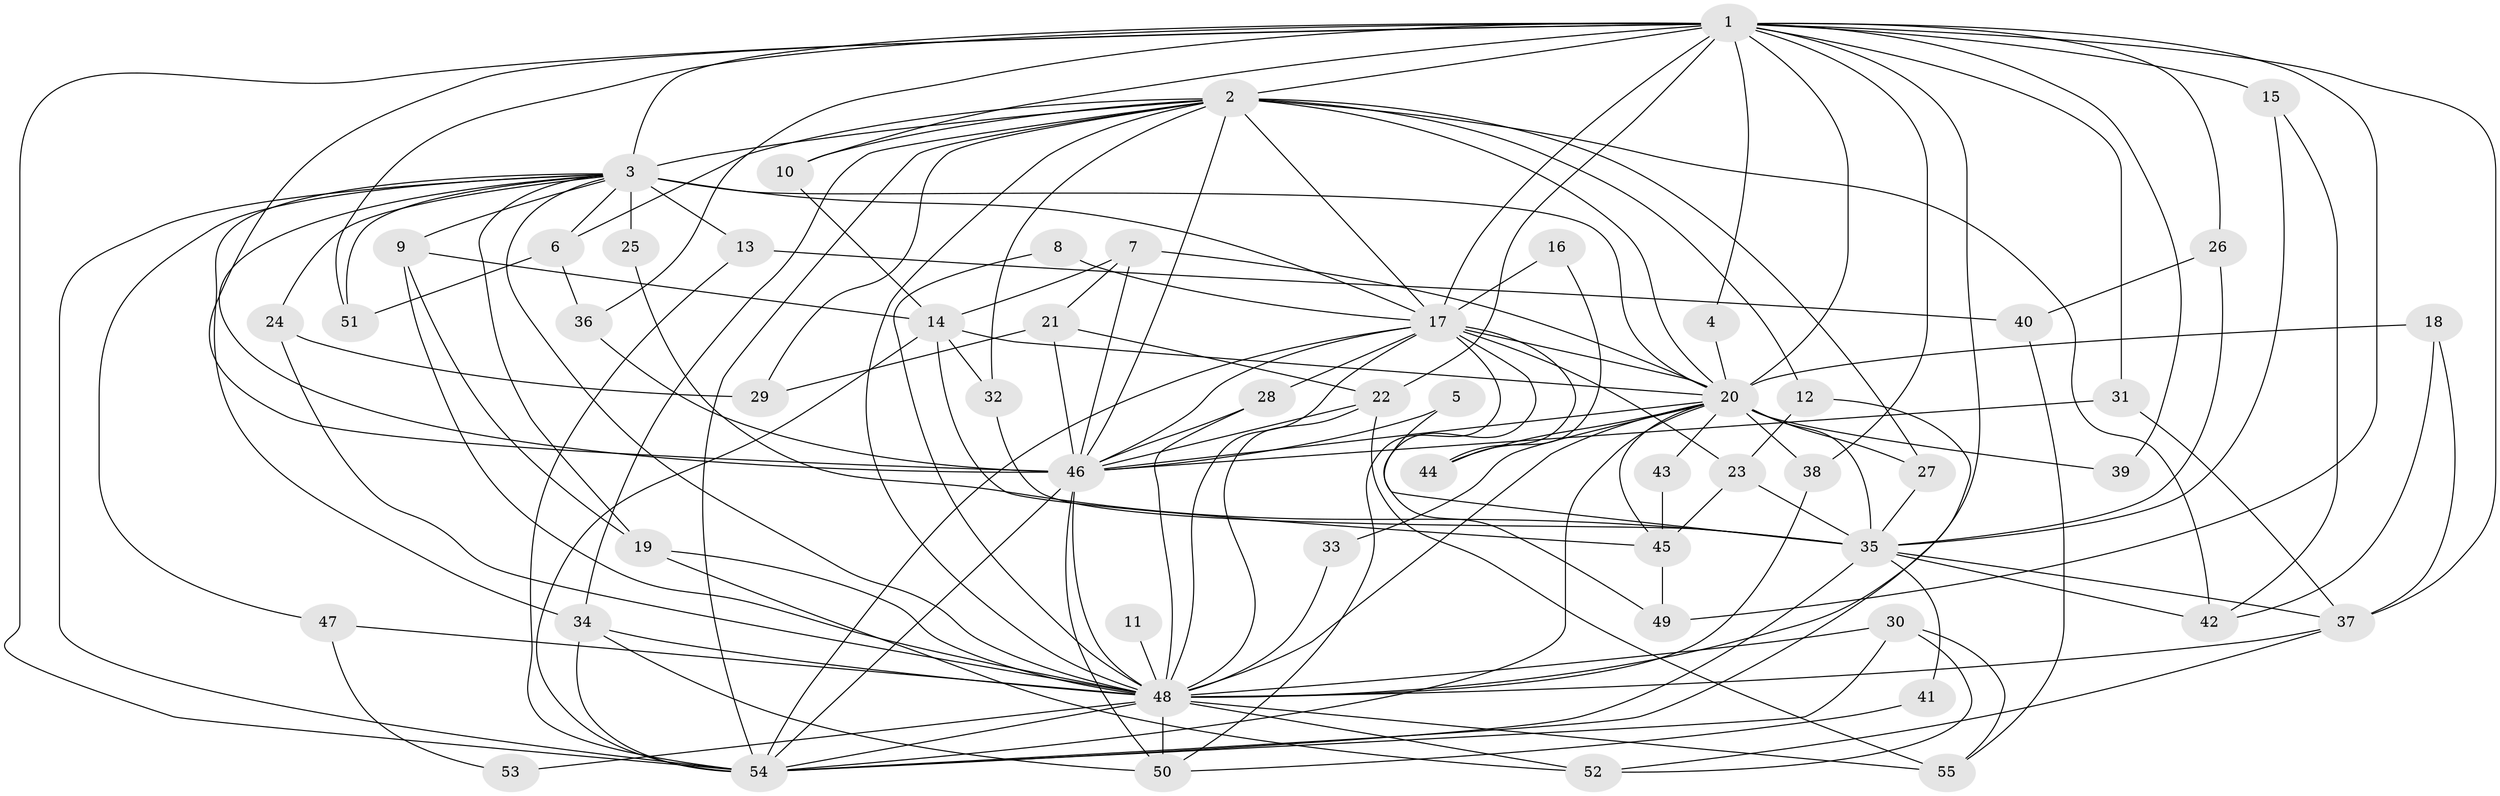 // original degree distribution, {17: 0.009174311926605505, 15: 0.009174311926605505, 13: 0.01834862385321101, 22: 0.01834862385321101, 19: 0.009174311926605505, 31: 0.009174311926605505, 21: 0.009174311926605505, 23: 0.009174311926605505, 20: 0.009174311926605505, 2: 0.48623853211009177, 7: 0.009174311926605505, 4: 0.11926605504587157, 3: 0.23853211009174313, 5: 0.027522935779816515, 6: 0.01834862385321101}
// Generated by graph-tools (version 1.1) at 2025/01/03/09/25 03:01:33]
// undirected, 55 vertices, 149 edges
graph export_dot {
graph [start="1"]
  node [color=gray90,style=filled];
  1;
  2;
  3;
  4;
  5;
  6;
  7;
  8;
  9;
  10;
  11;
  12;
  13;
  14;
  15;
  16;
  17;
  18;
  19;
  20;
  21;
  22;
  23;
  24;
  25;
  26;
  27;
  28;
  29;
  30;
  31;
  32;
  33;
  34;
  35;
  36;
  37;
  38;
  39;
  40;
  41;
  42;
  43;
  44;
  45;
  46;
  47;
  48;
  49;
  50;
  51;
  52;
  53;
  54;
  55;
  1 -- 2 [weight=2.0];
  1 -- 3 [weight=3.0];
  1 -- 4 [weight=1.0];
  1 -- 10 [weight=1.0];
  1 -- 15 [weight=2.0];
  1 -- 17 [weight=2.0];
  1 -- 20 [weight=4.0];
  1 -- 22 [weight=2.0];
  1 -- 26 [weight=1.0];
  1 -- 31 [weight=1.0];
  1 -- 36 [weight=1.0];
  1 -- 37 [weight=1.0];
  1 -- 38 [weight=1.0];
  1 -- 39 [weight=2.0];
  1 -- 46 [weight=3.0];
  1 -- 48 [weight=2.0];
  1 -- 49 [weight=1.0];
  1 -- 51 [weight=1.0];
  1 -- 54 [weight=2.0];
  2 -- 3 [weight=1.0];
  2 -- 6 [weight=1.0];
  2 -- 10 [weight=1.0];
  2 -- 12 [weight=1.0];
  2 -- 17 [weight=2.0];
  2 -- 20 [weight=2.0];
  2 -- 27 [weight=2.0];
  2 -- 29 [weight=1.0];
  2 -- 32 [weight=1.0];
  2 -- 34 [weight=1.0];
  2 -- 42 [weight=1.0];
  2 -- 46 [weight=1.0];
  2 -- 48 [weight=2.0];
  2 -- 54 [weight=2.0];
  3 -- 6 [weight=1.0];
  3 -- 9 [weight=1.0];
  3 -- 13 [weight=2.0];
  3 -- 17 [weight=1.0];
  3 -- 19 [weight=1.0];
  3 -- 20 [weight=3.0];
  3 -- 24 [weight=1.0];
  3 -- 25 [weight=1.0];
  3 -- 34 [weight=1.0];
  3 -- 46 [weight=1.0];
  3 -- 47 [weight=1.0];
  3 -- 48 [weight=1.0];
  3 -- 51 [weight=1.0];
  3 -- 54 [weight=1.0];
  4 -- 20 [weight=2.0];
  5 -- 35 [weight=1.0];
  5 -- 46 [weight=1.0];
  6 -- 36 [weight=1.0];
  6 -- 51 [weight=1.0];
  7 -- 14 [weight=1.0];
  7 -- 20 [weight=1.0];
  7 -- 21 [weight=1.0];
  7 -- 46 [weight=2.0];
  8 -- 17 [weight=1.0];
  8 -- 48 [weight=1.0];
  9 -- 14 [weight=1.0];
  9 -- 19 [weight=1.0];
  9 -- 48 [weight=1.0];
  10 -- 14 [weight=1.0];
  11 -- 48 [weight=1.0];
  12 -- 23 [weight=1.0];
  12 -- 54 [weight=1.0];
  13 -- 40 [weight=1.0];
  13 -- 54 [weight=1.0];
  14 -- 20 [weight=1.0];
  14 -- 32 [weight=1.0];
  14 -- 45 [weight=1.0];
  14 -- 54 [weight=1.0];
  15 -- 35 [weight=1.0];
  15 -- 42 [weight=1.0];
  16 -- 17 [weight=1.0];
  16 -- 44 [weight=1.0];
  17 -- 20 [weight=2.0];
  17 -- 23 [weight=1.0];
  17 -- 28 [weight=1.0];
  17 -- 44 [weight=1.0];
  17 -- 46 [weight=1.0];
  17 -- 48 [weight=1.0];
  17 -- 49 [weight=1.0];
  17 -- 50 [weight=1.0];
  17 -- 54 [weight=1.0];
  18 -- 20 [weight=1.0];
  18 -- 37 [weight=1.0];
  18 -- 42 [weight=1.0];
  19 -- 48 [weight=1.0];
  19 -- 52 [weight=1.0];
  20 -- 27 [weight=2.0];
  20 -- 33 [weight=1.0];
  20 -- 35 [weight=1.0];
  20 -- 38 [weight=1.0];
  20 -- 39 [weight=1.0];
  20 -- 43 [weight=2.0];
  20 -- 44 [weight=1.0];
  20 -- 45 [weight=1.0];
  20 -- 46 [weight=3.0];
  20 -- 48 [weight=3.0];
  20 -- 54 [weight=3.0];
  21 -- 22 [weight=1.0];
  21 -- 29 [weight=1.0];
  21 -- 46 [weight=1.0];
  22 -- 46 [weight=1.0];
  22 -- 48 [weight=1.0];
  22 -- 55 [weight=1.0];
  23 -- 35 [weight=1.0];
  23 -- 45 [weight=1.0];
  24 -- 29 [weight=1.0];
  24 -- 48 [weight=1.0];
  25 -- 35 [weight=1.0];
  26 -- 35 [weight=1.0];
  26 -- 40 [weight=1.0];
  27 -- 35 [weight=1.0];
  28 -- 46 [weight=1.0];
  28 -- 48 [weight=1.0];
  30 -- 48 [weight=1.0];
  30 -- 52 [weight=1.0];
  30 -- 54 [weight=1.0];
  30 -- 55 [weight=1.0];
  31 -- 37 [weight=1.0];
  31 -- 46 [weight=1.0];
  32 -- 35 [weight=1.0];
  33 -- 48 [weight=1.0];
  34 -- 48 [weight=1.0];
  34 -- 50 [weight=1.0];
  34 -- 54 [weight=1.0];
  35 -- 37 [weight=1.0];
  35 -- 41 [weight=1.0];
  35 -- 42 [weight=1.0];
  35 -- 54 [weight=2.0];
  36 -- 46 [weight=1.0];
  37 -- 48 [weight=1.0];
  37 -- 52 [weight=1.0];
  38 -- 48 [weight=1.0];
  40 -- 55 [weight=1.0];
  41 -- 50 [weight=1.0];
  43 -- 45 [weight=1.0];
  45 -- 49 [weight=1.0];
  46 -- 48 [weight=1.0];
  46 -- 50 [weight=1.0];
  46 -- 54 [weight=1.0];
  47 -- 48 [weight=1.0];
  47 -- 53 [weight=1.0];
  48 -- 50 [weight=1.0];
  48 -- 52 [weight=1.0];
  48 -- 53 [weight=1.0];
  48 -- 54 [weight=2.0];
  48 -- 55 [weight=1.0];
}
